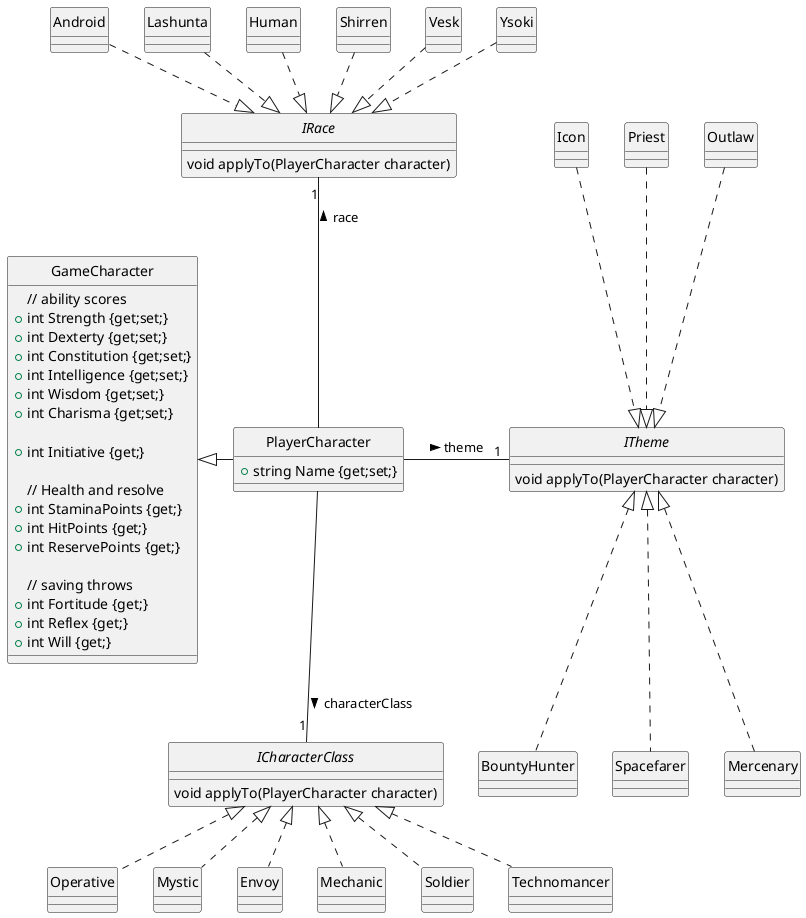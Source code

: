 @startuml
hide circle
skinparam interface {
    hide members
}

class GameCharacter {
    // ability scores
    + int Strength {get;set;}
    + int Dexterty {get;set;}
    + int Constitution {get;set;}
    + int Intelligence {get;set;}
    + int Wisdom {get;set;}
    + int Charisma {get;set;}

    + int Initiative {get;}

    // Health and resolve
    + int StaminaPoints {get;}
    + int HitPoints {get;}
    + int ReservePoints {get;}

    // saving throws
    + int Fortitude {get;}
    + int Reflex {get;}
    + int Will {get;}
}

class PlayerCharacter {
    + string Name {get;set;}
}

PlayerCharacter -left-|> GameCharacter

interface IRace {
    void applyTo(PlayerCharacter character)
}

interface ITheme {
    void applyTo(PlayerCharacter character)
}

interface ICharacterClass {
    void applyTo(PlayerCharacter character)
}

PlayerCharacter -up- "1" IRace : > race
PlayerCharacter - "1" ITheme : > theme
PlayerCharacter -- "1" ICharacterClass : > characterClass

Android ..|>IRace
Lashunta ..|> IRace
Human ..|>IRace
Shirren ..|>IRace
Vesk ..|>IRace
Ysoki ..|>IRace

Icon ..|> ITheme
Priest ..|> ITheme
Outlaw ..|> ITheme
BountyHunter .up.|> ITheme
Spacefarer .up.|> ITheme
Mercenary .up.|> ITheme

Operative .up.|> ICharacterClass
Mystic .up.|> ICharacterClass
Envoy .up.|> ICharacterClass
Mechanic .up.|> ICharacterClass
Soldier .up.|> ICharacterClass
Technomancer .up.|> ICharacterClass

@enduml